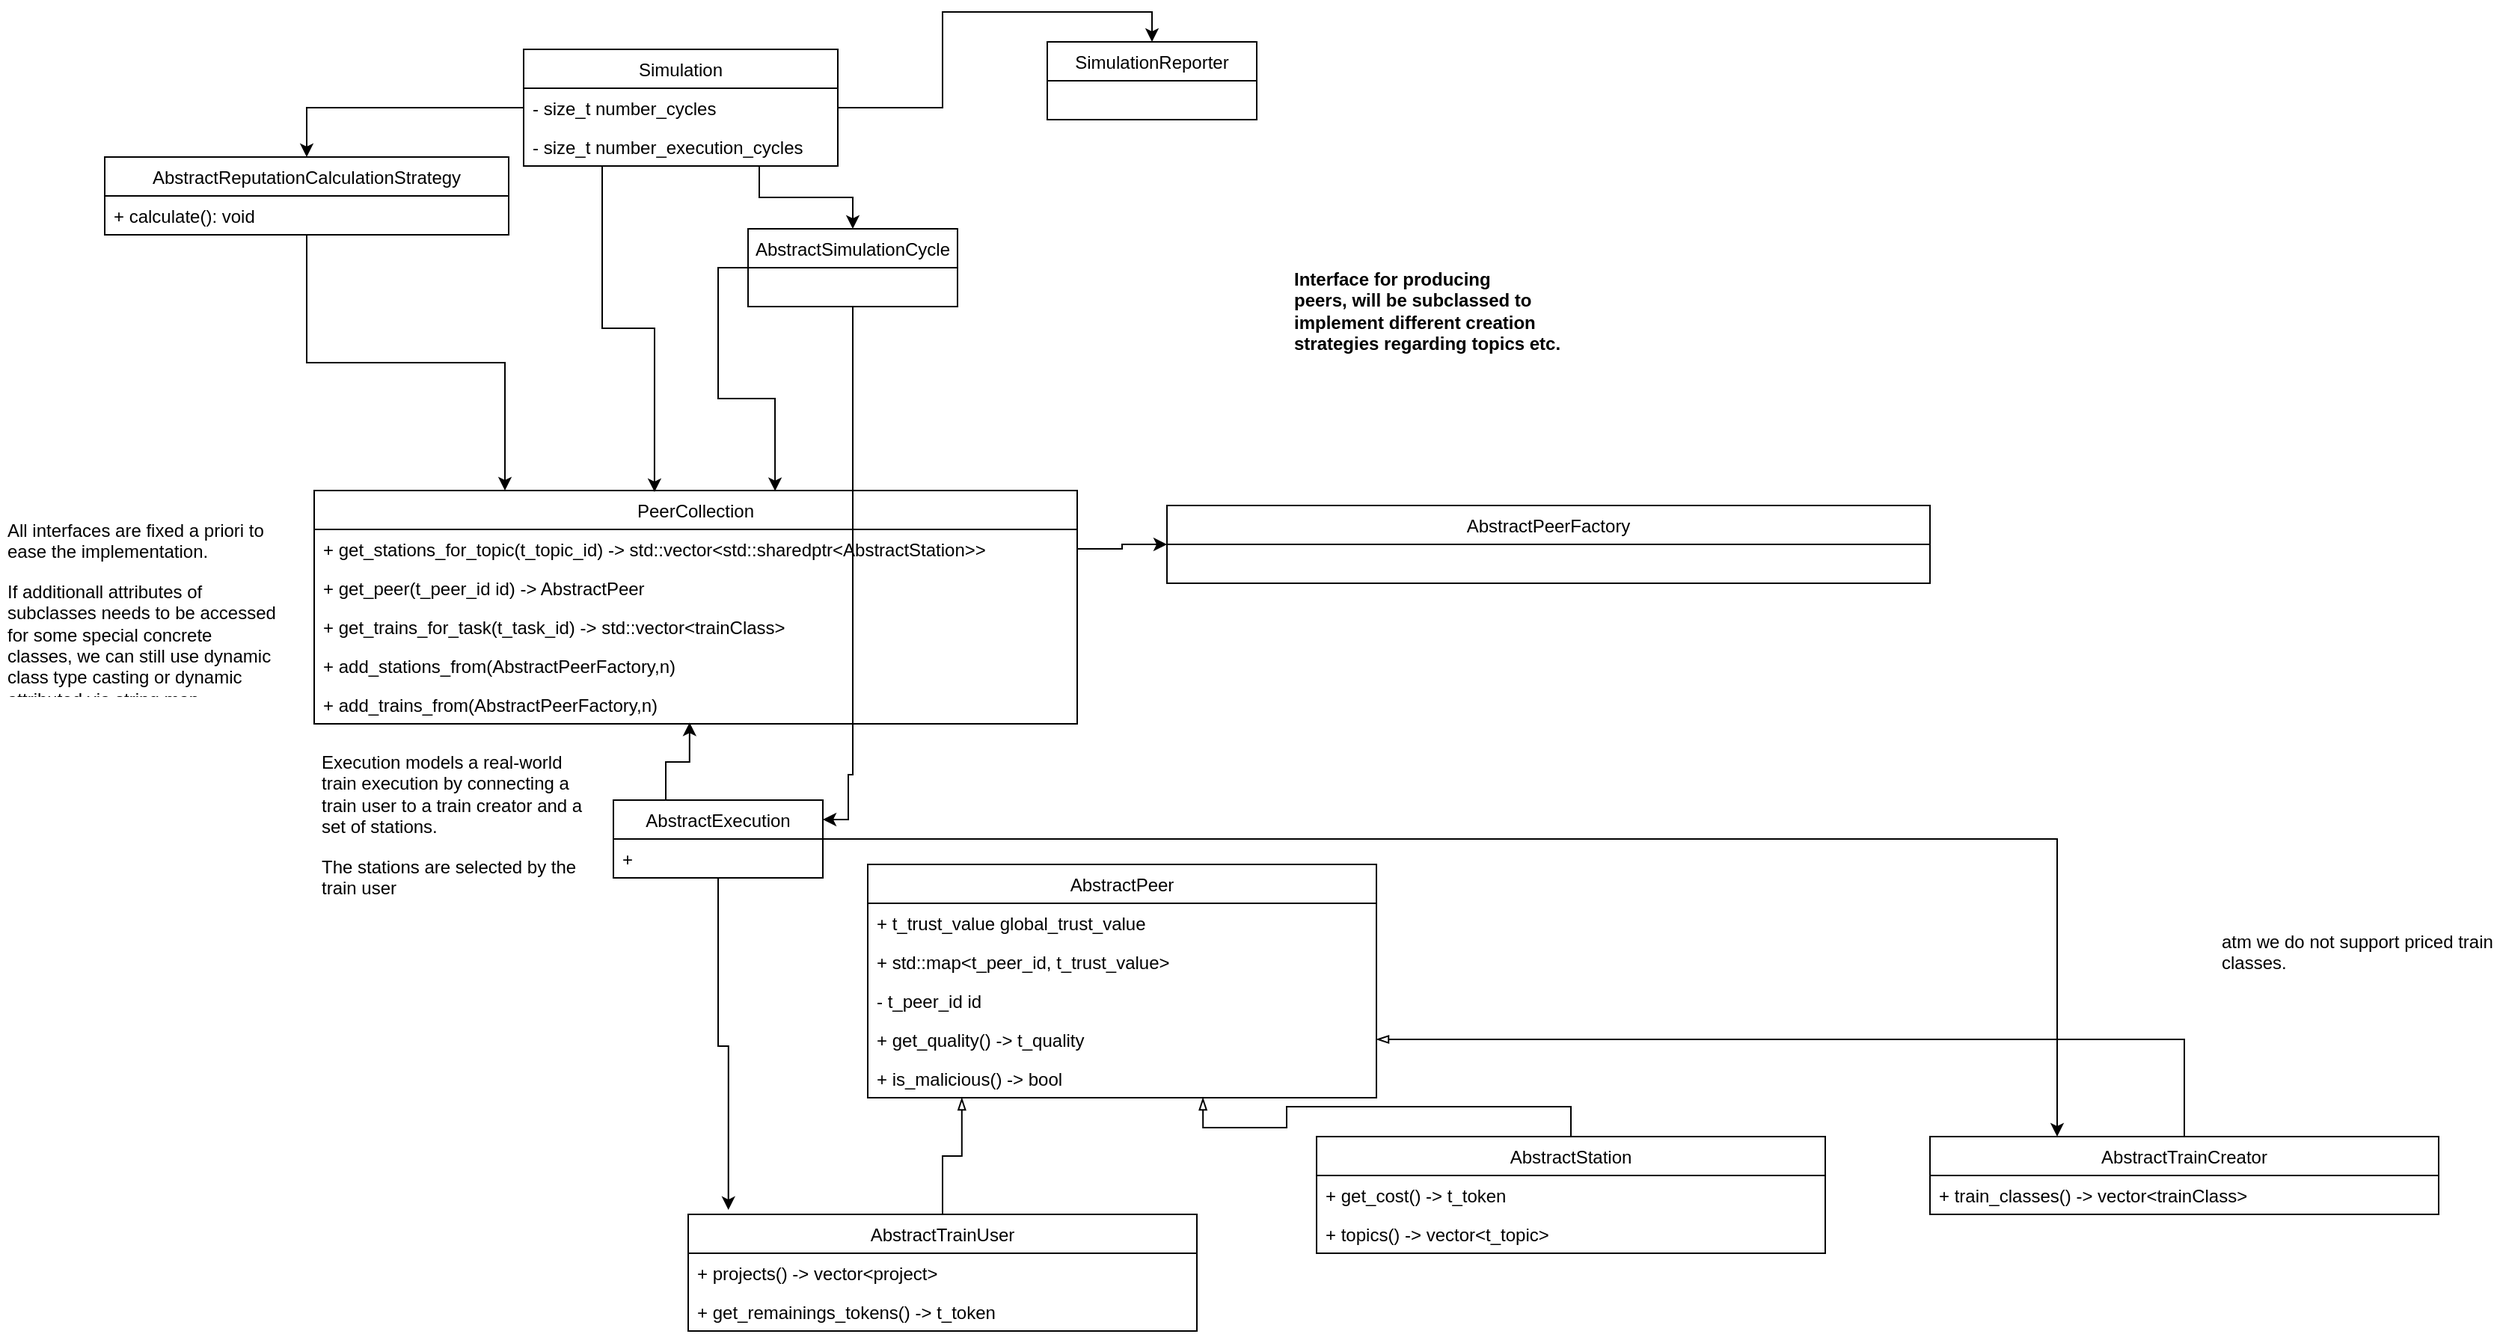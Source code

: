 <mxfile version="14.1.8" type="device"><diagram id="lTyIL59obQGjTfnV2bWu" name="Page-1"><mxGraphModel dx="1933" dy="737" grid="1" gridSize="10" guides="1" tooltips="1" connect="1" arrows="1" fold="1" page="1" pageScale="1" pageWidth="827" pageHeight="1169" math="0" shadow="0"><root><mxCell id="0"/><mxCell id="1" parent="0"/><mxCell id="0GbIJfoKZngugkkpxvp_-7" value="AbstractPeer" style="swimlane;fontStyle=0;childLayout=stackLayout;horizontal=1;startSize=26;fillColor=none;horizontalStack=0;resizeParent=1;resizeParentMax=0;resizeLast=0;collapsible=1;marginBottom=0;" parent="1" vertex="1"><mxGeometry x="330" y="620" width="340" height="156" as="geometry"/></mxCell><mxCell id="8B3vxka3MBdxXXNBh3Mu-9" value="+ t_trust_value global_trust_value" style="text;strokeColor=none;fillColor=none;align=left;verticalAlign=top;spacingLeft=4;spacingRight=4;overflow=hidden;rotatable=0;points=[[0,0.5],[1,0.5]];portConstraint=eastwest;" parent="0GbIJfoKZngugkkpxvp_-7" vertex="1"><mxGeometry y="26" width="340" height="26" as="geometry"/></mxCell><mxCell id="0GbIJfoKZngugkkpxvp_-8" value="+ std::map&lt;t_peer_id, t_trust_value&gt;" style="text;strokeColor=none;fillColor=none;align=left;verticalAlign=top;spacingLeft=4;spacingRight=4;overflow=hidden;rotatable=0;points=[[0,0.5],[1,0.5]];portConstraint=eastwest;allowArrows=0;" parent="0GbIJfoKZngugkkpxvp_-7" vertex="1"><mxGeometry y="52" width="340" height="26" as="geometry"/></mxCell><mxCell id="OvbsIpaumL2xci5351MH-53" value="- t_peer_id id" style="text;strokeColor=none;fillColor=none;align=left;verticalAlign=top;spacingLeft=4;spacingRight=4;overflow=hidden;rotatable=0;points=[[0,0.5],[1,0.5]];portConstraint=eastwest;allowArrows=0;" parent="0GbIJfoKZngugkkpxvp_-7" vertex="1"><mxGeometry y="78" width="340" height="26" as="geometry"/></mxCell><mxCell id="0GbIJfoKZngugkkpxvp_-47" value="+ get_quality() -&gt; t_quality" style="text;strokeColor=none;fillColor=none;align=left;verticalAlign=top;spacingLeft=4;spacingRight=4;overflow=hidden;rotatable=0;points=[[0,0.5],[1,0.5]];portConstraint=eastwest;allowArrows=0;" parent="0GbIJfoKZngugkkpxvp_-7" vertex="1"><mxGeometry y="104" width="340" height="26" as="geometry"/></mxCell><mxCell id="0GbIJfoKZngugkkpxvp_-48" value="+ is_malicious() -&gt; bool" style="text;strokeColor=none;fillColor=none;align=left;verticalAlign=top;spacingLeft=4;spacingRight=4;overflow=hidden;rotatable=0;points=[[0,0.5],[1,0.5]];portConstraint=eastwest;allowArrows=0;" parent="0GbIJfoKZngugkkpxvp_-7" vertex="1"><mxGeometry y="130" width="340" height="26" as="geometry"/></mxCell><mxCell id="0GbIJfoKZngugkkpxvp_-18" value="&lt;p&gt;&lt;b&gt;Interface for producing peers,&amp;nbsp;&lt;/b&gt;&lt;b&gt;will be subclassed to implement different creation strategies regarding topics etc.&lt;/b&gt;&lt;/p&gt;" style="text;html=1;strokeColor=none;fillColor=none;spacing=5;spacingTop=-20;whiteSpace=wrap;overflow=hidden;rounded=0;" parent="1" vertex="1"><mxGeometry x="610" y="220" width="190" height="120" as="geometry"/></mxCell><mxCell id="0GbIJfoKZngugkkpxvp_-20" value="PeerCollection" style="swimlane;fontStyle=0;childLayout=stackLayout;horizontal=1;startSize=26;fillColor=none;horizontalStack=0;resizeParent=1;resizeParentMax=0;resizeLast=0;collapsible=1;marginBottom=0;" parent="1" vertex="1"><mxGeometry x="-40" y="370" width="510" height="156" as="geometry"/></mxCell><mxCell id="0GbIJfoKZngugkkpxvp_-43" value="+ get_stations_for_topic(t_topic_id) -&gt; std::vector&lt;std::sharedptr&lt;AbstractStation&gt;&gt;" style="text;strokeColor=none;fillColor=none;align=left;verticalAlign=top;spacingLeft=4;spacingRight=4;overflow=hidden;rotatable=0;points=[[0,0.5],[1,0.5]];portConstraint=eastwest;" parent="0GbIJfoKZngugkkpxvp_-20" vertex="1"><mxGeometry y="26" width="510" height="26" as="geometry"/></mxCell><mxCell id="OvbsIpaumL2xci5351MH-54" value="+ get_peer(t_peer_id id) -&gt; AbstractPeer" style="text;strokeColor=none;fillColor=none;align=left;verticalAlign=top;spacingLeft=4;spacingRight=4;overflow=hidden;rotatable=0;points=[[0,0.5],[1,0.5]];portConstraint=eastwest;" parent="0GbIJfoKZngugkkpxvp_-20" vertex="1"><mxGeometry y="52" width="510" height="26" as="geometry"/></mxCell><mxCell id="OvbsIpaumL2xci5351MH-58" value="+ get_trains_for_task(t_task_id) -&gt; std::vector&lt;trainClass&gt;" style="text;strokeColor=none;fillColor=none;align=left;verticalAlign=top;spacingLeft=4;spacingRight=4;overflow=hidden;rotatable=0;points=[[0,0.5],[1,0.5]];portConstraint=eastwest;" parent="0GbIJfoKZngugkkpxvp_-20" vertex="1"><mxGeometry y="78" width="510" height="26" as="geometry"/></mxCell><mxCell id="Xd9TEEX-gW9zNXYiQ6xQ-7" value="+ add_stations_from(AbstractPeerFactory,n)" style="text;strokeColor=none;fillColor=none;align=left;verticalAlign=top;spacingLeft=4;spacingRight=4;overflow=hidden;rotatable=0;points=[[0,0.5],[1,0.5]];portConstraint=eastwest;" parent="0GbIJfoKZngugkkpxvp_-20" vertex="1"><mxGeometry y="104" width="510" height="26" as="geometry"/></mxCell><mxCell id="Xd9TEEX-gW9zNXYiQ6xQ-8" value="+ add_trains_from(AbstractPeerFactory,n)" style="text;strokeColor=none;fillColor=none;align=left;verticalAlign=top;spacingLeft=4;spacingRight=4;overflow=hidden;rotatable=0;points=[[0,0.5],[1,0.5]];portConstraint=eastwest;" parent="0GbIJfoKZngugkkpxvp_-20" vertex="1"><mxGeometry y="130" width="510" height="26" as="geometry"/></mxCell><mxCell id="OvbsIpaumL2xci5351MH-59" style="edgeStyle=orthogonalEdgeStyle;rounded=0;orthogonalLoop=1;jettySize=auto;html=1;exitX=0.5;exitY=0;exitDx=0;exitDy=0;entryX=0.185;entryY=1;entryDx=0;entryDy=0;entryPerimeter=0;endArrow=blockThin;endFill=0;" parent="1" source="0GbIJfoKZngugkkpxvp_-24" target="0GbIJfoKZngugkkpxvp_-48" edge="1"><mxGeometry relative="1" as="geometry"/></mxCell><mxCell id="0GbIJfoKZngugkkpxvp_-24" value="AbstractTrainUser" style="swimlane;fontStyle=0;childLayout=stackLayout;horizontal=1;startSize=26;fillColor=none;horizontalStack=0;resizeParent=1;resizeParentMax=0;resizeLast=0;collapsible=1;marginBottom=0;" parent="1" vertex="1"><mxGeometry x="210" y="854" width="340" height="78" as="geometry"/></mxCell><mxCell id="OvbsIpaumL2xci5351MH-61" value="+ projects() -&gt; vector&lt;project&gt;" style="text;strokeColor=none;fillColor=none;align=left;verticalAlign=top;spacingLeft=4;spacingRight=4;overflow=hidden;rotatable=0;points=[[0,0.5],[1,0.5]];portConstraint=eastwest;" parent="0GbIJfoKZngugkkpxvp_-24" vertex="1"><mxGeometry y="26" width="340" height="26" as="geometry"/></mxCell><mxCell id="8R2kn7grgn2_BBN8s69w-1" value="+ get_remainings_tokens() -&gt; t_token" style="text;strokeColor=none;fillColor=none;align=left;verticalAlign=top;spacingLeft=4;spacingRight=4;overflow=hidden;rotatable=0;points=[[0,0.5],[1,0.5]];portConstraint=eastwest;" parent="0GbIJfoKZngugkkpxvp_-24" vertex="1"><mxGeometry y="52" width="340" height="26" as="geometry"/></mxCell><mxCell id="OvbsIpaumL2xci5351MH-50" style="edgeStyle=orthogonalEdgeStyle;rounded=0;orthogonalLoop=1;jettySize=auto;html=1;exitX=0.5;exitY=0;exitDx=0;exitDy=0;endArrow=blockThin;endFill=0;entryX=0.659;entryY=1;entryDx=0;entryDy=0;entryPerimeter=0;" parent="1" source="0GbIJfoKZngugkkpxvp_-27" target="0GbIJfoKZngugkkpxvp_-48" edge="1"><mxGeometry relative="1" as="geometry"><mxPoint x="565" y="720" as="targetPoint"/></mxGeometry></mxCell><mxCell id="0GbIJfoKZngugkkpxvp_-27" value="AbstractStation" style="swimlane;fontStyle=0;childLayout=stackLayout;horizontal=1;startSize=26;fillColor=none;horizontalStack=0;resizeParent=1;resizeParentMax=0;resizeLast=0;collapsible=1;marginBottom=0;" parent="1" vertex="1"><mxGeometry x="630" y="802" width="340" height="78" as="geometry"/></mxCell><mxCell id="Xd9TEEX-gW9zNXYiQ6xQ-12" value="+ get_cost() -&gt; t_token" style="text;strokeColor=none;fillColor=none;align=left;verticalAlign=top;spacingLeft=4;spacingRight=4;overflow=hidden;rotatable=0;points=[[0,0.5],[1,0.5]];portConstraint=eastwest;" parent="0GbIJfoKZngugkkpxvp_-27" vertex="1"><mxGeometry y="26" width="340" height="26" as="geometry"/></mxCell><mxCell id="OvbsIpaumL2xci5351MH-62" value="+ topics() -&gt; vector&lt;t_topic&gt;" style="text;strokeColor=none;fillColor=none;align=left;verticalAlign=top;spacingLeft=4;spacingRight=4;overflow=hidden;rotatable=0;points=[[0,0.5],[1,0.5]];portConstraint=eastwest;" parent="0GbIJfoKZngugkkpxvp_-27" vertex="1"><mxGeometry y="52" width="340" height="26" as="geometry"/></mxCell><mxCell id="OvbsIpaumL2xci5351MH-28" style="edgeStyle=orthogonalEdgeStyle;rounded=0;orthogonalLoop=1;jettySize=auto;html=1;exitX=0.5;exitY=0;exitDx=0;exitDy=0;entryX=1;entryY=0.5;entryDx=0;entryDy=0;endArrow=block;endFill=0;" parent="1" edge="1"><mxGeometry relative="1" as="geometry"><mxPoint x="1630.0" y="306" as="targetPoint"/><Array as="points"><mxPoint x="2080" y="429"/><mxPoint x="2080" y="306"/></Array></mxGeometry></mxCell><mxCell id="OvbsIpaumL2xci5351MH-30" style="edgeStyle=orthogonalEdgeStyle;rounded=0;orthogonalLoop=1;jettySize=auto;html=1;exitX=0.25;exitY=1;exitDx=0;exitDy=0;entryX=0.446;entryY=0.006;entryDx=0;entryDy=0;endArrow=classic;endFill=1;entryPerimeter=0;" parent="1" source="OvbsIpaumL2xci5351MH-33" target="0GbIJfoKZngugkkpxvp_-20" edge="1"><mxGeometry relative="1" as="geometry"><mxPoint x="150" y="333" as="targetPoint"/></mxGeometry></mxCell><mxCell id="OvbsIpaumL2xci5351MH-31" style="edgeStyle=orthogonalEdgeStyle;rounded=0;orthogonalLoop=1;jettySize=auto;html=1;exitX=0;exitY=0.5;exitDx=0;exitDy=0;entryX=0.5;entryY=0;entryDx=0;entryDy=0;endArrow=classic;endFill=1;" parent="1" source="OvbsIpaumL2xci5351MH-33" target="OvbsIpaumL2xci5351MH-36" edge="1"><mxGeometry relative="1" as="geometry"/></mxCell><mxCell id="OvbsIpaumL2xci5351MH-32" style="edgeStyle=orthogonalEdgeStyle;rounded=0;orthogonalLoop=1;jettySize=auto;html=1;exitX=0.75;exitY=1;exitDx=0;exitDy=0;endArrow=classic;endFill=1;" parent="1" source="OvbsIpaumL2xci5351MH-33" target="OvbsIpaumL2xci5351MH-40" edge="1"><mxGeometry relative="1" as="geometry"/></mxCell><mxCell id="8B3vxka3MBdxXXNBh3Mu-2" style="edgeStyle=orthogonalEdgeStyle;rounded=0;orthogonalLoop=1;jettySize=auto;html=1;exitX=1;exitY=0.5;exitDx=0;exitDy=0;entryX=0.5;entryY=0;entryDx=0;entryDy=0;" parent="1" source="OvbsIpaumL2xci5351MH-33" target="8B3vxka3MBdxXXNBh3Mu-1" edge="1"><mxGeometry relative="1" as="geometry"/></mxCell><mxCell id="OvbsIpaumL2xci5351MH-33" value="Simulation" style="swimlane;fontStyle=0;childLayout=stackLayout;horizontal=1;startSize=26;fillColor=none;horizontalStack=0;resizeParent=1;resizeParentMax=0;resizeLast=0;collapsible=1;marginBottom=0;" parent="1" vertex="1"><mxGeometry x="100" y="75" width="210" height="78" as="geometry"/></mxCell><mxCell id="8B3vxka3MBdxXXNBh3Mu-8" value="- size_t number_cycles" style="text;strokeColor=none;fillColor=none;align=left;verticalAlign=top;spacingLeft=4;spacingRight=4;overflow=hidden;rotatable=0;points=[[0,0.5],[1,0.5]];portConstraint=eastwest;" parent="OvbsIpaumL2xci5351MH-33" vertex="1"><mxGeometry y="26" width="210" height="26" as="geometry"/></mxCell><mxCell id="8B3vxka3MBdxXXNBh3Mu-5" value="- size_t number_execution_cycles" style="text;strokeColor=none;fillColor=none;align=left;verticalAlign=top;spacingLeft=4;spacingRight=4;overflow=hidden;rotatable=0;points=[[0,0.5],[1,0.5]];portConstraint=eastwest;" parent="OvbsIpaumL2xci5351MH-33" vertex="1"><mxGeometry y="52" width="210" height="26" as="geometry"/></mxCell><mxCell id="OvbsIpaumL2xci5351MH-56" style="edgeStyle=orthogonalEdgeStyle;rounded=0;orthogonalLoop=1;jettySize=auto;html=1;exitX=1;exitY=0.5;exitDx=0;exitDy=0;entryX=0.25;entryY=0;entryDx=0;entryDy=0;endArrow=classic;endFill=1;" parent="1" source="OvbsIpaumL2xci5351MH-35" target="OvbsIpaumL2xci5351MH-41" edge="1"><mxGeometry relative="1" as="geometry"/></mxCell><mxCell id="8B3vxka3MBdxXXNBh3Mu-7" style="edgeStyle=orthogonalEdgeStyle;rounded=0;orthogonalLoop=1;jettySize=auto;html=1;exitX=0.25;exitY=0;exitDx=0;exitDy=0;entryX=0.492;entryY=0.968;entryDx=0;entryDy=0;entryPerimeter=0;" parent="1" source="OvbsIpaumL2xci5351MH-35" target="Xd9TEEX-gW9zNXYiQ6xQ-8" edge="1"><mxGeometry relative="1" as="geometry"><mxPoint x="206" y="490" as="targetPoint"/></mxGeometry></mxCell><mxCell id="8B3vxka3MBdxXXNBh3Mu-6" style="edgeStyle=orthogonalEdgeStyle;rounded=0;orthogonalLoop=1;jettySize=auto;html=1;exitX=0.5;exitY=1;exitDx=0;exitDy=0;entryX=0.25;entryY=0;entryDx=0;entryDy=0;" parent="1" source="OvbsIpaumL2xci5351MH-36" target="0GbIJfoKZngugkkpxvp_-20" edge="1"><mxGeometry relative="1" as="geometry"/></mxCell><mxCell id="OvbsIpaumL2xci5351MH-36" value="AbstractReputationCalculationStrategy" style="swimlane;fontStyle=0;childLayout=stackLayout;horizontal=1;startSize=26;fillColor=none;horizontalStack=0;resizeParent=1;resizeParentMax=0;resizeLast=0;collapsible=1;marginBottom=0;" parent="1" vertex="1"><mxGeometry x="-180" y="147" width="270" height="52" as="geometry"/></mxCell><mxCell id="Xd9TEEX-gW9zNXYiQ6xQ-1" value="+ calculate(): void" style="text;strokeColor=none;fillColor=none;align=left;verticalAlign=top;spacingLeft=4;spacingRight=4;overflow=hidden;rotatable=0;points=[[0,0.5],[1,0.5]];portConstraint=eastwest;" parent="OvbsIpaumL2xci5351MH-36" vertex="1"><mxGeometry y="26" width="270" height="26" as="geometry"/></mxCell><mxCell id="OvbsIpaumL2xci5351MH-39" style="edgeStyle=orthogonalEdgeStyle;rounded=0;orthogonalLoop=1;jettySize=auto;html=1;exitX=0;exitY=0.5;exitDx=0;exitDy=0;entryX=0.604;entryY=0.002;entryDx=0;entryDy=0;endArrow=classic;endFill=1;entryPerimeter=0;" parent="1" source="OvbsIpaumL2xci5351MH-40" target="0GbIJfoKZngugkkpxvp_-20" edge="1"><mxGeometry relative="1" as="geometry"><mxPoint x="220" y="359" as="targetPoint"/></mxGeometry></mxCell><mxCell id="8R2kn7grgn2_BBN8s69w-3" style="edgeStyle=orthogonalEdgeStyle;rounded=0;orthogonalLoop=1;jettySize=auto;html=1;exitX=0.5;exitY=1;exitDx=0;exitDy=0;entryX=1;entryY=0.25;entryDx=0;entryDy=0;" parent="1" source="OvbsIpaumL2xci5351MH-40" target="OvbsIpaumL2xci5351MH-35" edge="1"><mxGeometry relative="1" as="geometry"><Array as="points"><mxPoint x="320" y="560"/><mxPoint x="317" y="560"/><mxPoint x="317" y="590"/></Array></mxGeometry></mxCell><mxCell id="OvbsIpaumL2xci5351MH-40" value="AbstractSimulationCycle" style="swimlane;fontStyle=0;childLayout=stackLayout;horizontal=1;startSize=26;fillColor=none;horizontalStack=0;resizeParent=1;resizeParentMax=0;resizeLast=0;collapsible=1;marginBottom=0;" parent="1" vertex="1"><mxGeometry x="250" y="195" width="140" height="52" as="geometry"/></mxCell><mxCell id="OvbsIpaumL2xci5351MH-51" style="edgeStyle=orthogonalEdgeStyle;rounded=0;orthogonalLoop=1;jettySize=auto;html=1;exitX=0.5;exitY=0;exitDx=0;exitDy=0;entryX=1;entryY=0.5;entryDx=0;entryDy=0;endArrow=blockThin;endFill=0;" parent="1" source="OvbsIpaumL2xci5351MH-41" target="0GbIJfoKZngugkkpxvp_-47" edge="1"><mxGeometry relative="1" as="geometry"/></mxCell><mxCell id="OvbsIpaumL2xci5351MH-41" value="AbstractTrainCreator" style="swimlane;fontStyle=0;childLayout=stackLayout;horizontal=1;startSize=26;fillColor=none;horizontalStack=0;resizeParent=1;resizeParentMax=0;resizeLast=0;collapsible=1;marginBottom=0;" parent="1" vertex="1"><mxGeometry x="1040" y="802" width="340" height="52" as="geometry"/></mxCell><mxCell id="OvbsIpaumL2xci5351MH-63" value="+ train_classes() -&gt; vector&lt;trainClass&gt;" style="text;strokeColor=none;fillColor=none;align=left;verticalAlign=top;spacingLeft=4;spacingRight=4;overflow=hidden;rotatable=0;points=[[0,0.5],[1,0.5]];portConstraint=eastwest;" parent="OvbsIpaumL2xci5351MH-41" vertex="1"><mxGeometry y="26" width="340" height="26" as="geometry"/></mxCell><mxCell id="OvbsIpaumL2xci5351MH-57" value="&lt;p&gt;Execution models a real-world train execution by connecting a train user to a train creator and a set of stations.&lt;/p&gt;&lt;p&gt;The stations are selected by the train user&amp;nbsp;&lt;/p&gt;" style="text;html=1;strokeColor=none;fillColor=none;spacing=5;spacingTop=-20;whiteSpace=wrap;overflow=hidden;rounded=0;" parent="1" vertex="1"><mxGeometry x="-40" y="543" width="190" height="120" as="geometry"/></mxCell><mxCell id="8B3vxka3MBdxXXNBh3Mu-1" value="SimulationReporter" style="swimlane;fontStyle=0;childLayout=stackLayout;horizontal=1;startSize=26;fillColor=none;horizontalStack=0;resizeParent=1;resizeParentMax=0;resizeLast=0;collapsible=1;marginBottom=0;" parent="1" vertex="1"><mxGeometry x="450" y="70" width="140" height="52" as="geometry"/></mxCell><mxCell id="Xd9TEEX-gW9zNXYiQ6xQ-2" value="AbstractPeerFactory" style="swimlane;fontStyle=0;childLayout=stackLayout;horizontal=1;startSize=26;fillColor=none;horizontalStack=0;resizeParent=1;resizeParentMax=0;resizeLast=0;collapsible=1;marginBottom=0;" parent="1" vertex="1"><mxGeometry x="530" y="380" width="510" height="52" as="geometry"/></mxCell><mxCell id="Xd9TEEX-gW9zNXYiQ6xQ-6" style="edgeStyle=orthogonalEdgeStyle;rounded=0;orthogonalLoop=1;jettySize=auto;html=1;exitX=1;exitY=0.5;exitDx=0;exitDy=0;entryX=0;entryY=0.5;entryDx=0;entryDy=0;" parent="1" source="0GbIJfoKZngugkkpxvp_-43" target="Xd9TEEX-gW9zNXYiQ6xQ-2" edge="1"><mxGeometry relative="1" as="geometry"/></mxCell><mxCell id="Xd9TEEX-gW9zNXYiQ6xQ-9" value="&lt;p&gt;All interfaces are fixed a priori to ease the implementation.&lt;/p&gt;&lt;p&gt;If additionall attributes of subclasses needs to be accessed for some special concrete classes, we can still use dynamic class type casting or dynamic attributed via string map&amp;nbsp;&lt;/p&gt;" style="text;html=1;strokeColor=none;fillColor=none;spacing=5;spacingTop=-20;whiteSpace=wrap;overflow=hidden;rounded=0;" parent="1" vertex="1"><mxGeometry x="-250" y="388" width="190" height="120" as="geometry"/></mxCell><mxCell id="KIGFCCN40kNLnHXEUy4L-2" value="" style="edgeStyle=orthogonalEdgeStyle;rounded=0;orthogonalLoop=1;jettySize=auto;html=1;entryX=0.079;entryY=-0.038;entryDx=0;entryDy=0;entryPerimeter=0;" edge="1" parent="1" source="OvbsIpaumL2xci5351MH-35" target="0GbIJfoKZngugkkpxvp_-24"><mxGeometry relative="1" as="geometry"><mxPoint x="230" y="705" as="targetPoint"/></mxGeometry></mxCell><mxCell id="OvbsIpaumL2xci5351MH-35" value="AbstractExecution" style="swimlane;fontStyle=0;childLayout=stackLayout;horizontal=1;startSize=26;fillColor=none;horizontalStack=0;resizeParent=1;resizeParentMax=0;resizeLast=0;collapsible=1;marginBottom=0;" parent="1" vertex="1"><mxGeometry x="160" y="577" width="140" height="52" as="geometry"/></mxCell><mxCell id="OvbsIpaumL2xci5351MH-64" value="+ " style="text;strokeColor=none;fillColor=none;align=left;verticalAlign=top;spacingLeft=4;spacingRight=4;overflow=hidden;rotatable=0;points=[[0,0.5],[1,0.5]];portConstraint=eastwest;" parent="OvbsIpaumL2xci5351MH-35" vertex="1"><mxGeometry y="26" width="140" height="26" as="geometry"/></mxCell><mxCell id="8R2kn7grgn2_BBN8s69w-2" value="&lt;p&gt;atm we do not support priced train classes.&lt;/p&gt;" style="text;html=1;strokeColor=none;fillColor=none;spacing=5;spacingTop=-20;whiteSpace=wrap;overflow=hidden;rounded=0;" parent="1" vertex="1"><mxGeometry x="1230" y="663" width="190" height="120" as="geometry"/></mxCell></root></mxGraphModel></diagram></mxfile>